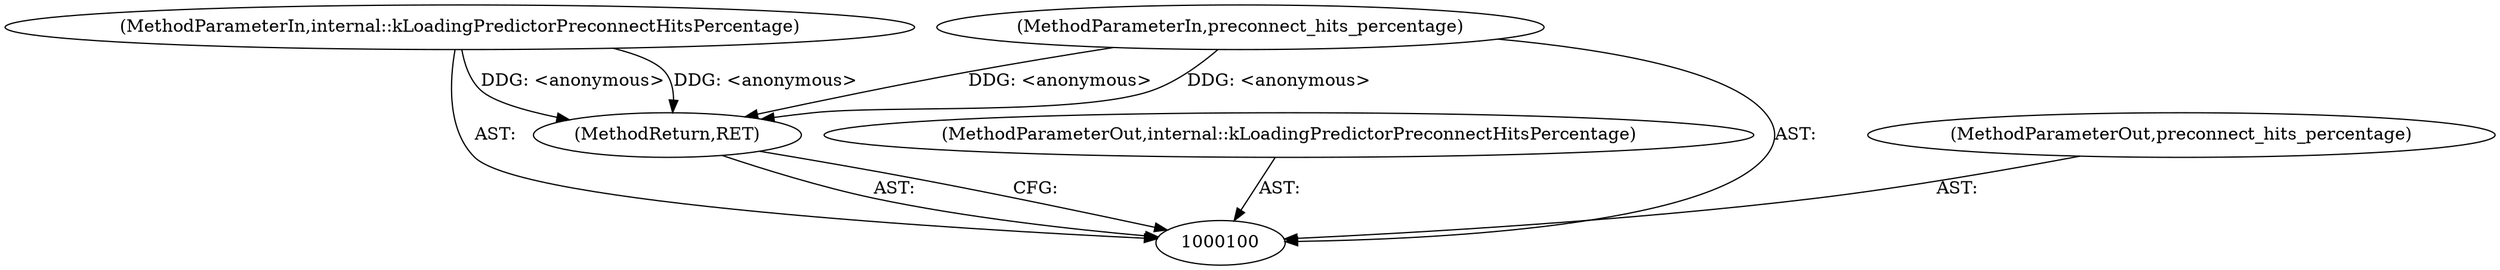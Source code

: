 digraph "0_Chrome_fec26ff33bf372476a70326f3669a35f34a9d474_4" {
"1000104" [label="(MethodReturn,RET)"];
"1000101" [label="(MethodParameterIn,internal::kLoadingPredictorPreconnectHitsPercentage)"];
"1000131" [label="(MethodParameterOut,internal::kLoadingPredictorPreconnectHitsPercentage)"];
"1000102" [label="(MethodParameterIn,preconnect_hits_percentage)"];
"1000132" [label="(MethodParameterOut,preconnect_hits_percentage)"];
"1000104" -> "1000100"  [label="AST: "];
"1000104" -> "1000100"  [label="CFG: "];
"1000102" -> "1000104"  [label="DDG: <anonymous>"];
"1000101" -> "1000104"  [label="DDG: <anonymous>"];
"1000101" -> "1000100"  [label="AST: "];
"1000101" -> "1000104"  [label="DDG: <anonymous>"];
"1000131" -> "1000100"  [label="AST: "];
"1000102" -> "1000100"  [label="AST: "];
"1000102" -> "1000104"  [label="DDG: <anonymous>"];
"1000132" -> "1000100"  [label="AST: "];
}
